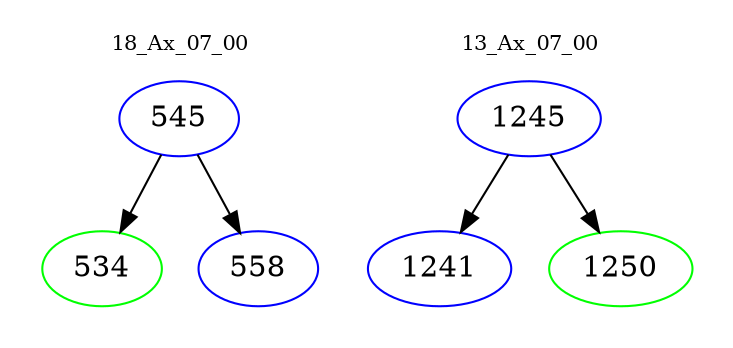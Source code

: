 digraph{
subgraph cluster_0 {
color = white
label = "18_Ax_07_00";
fontsize=10;
T0_545 [label="545", color="blue"]
T0_545 -> T0_534 [color="black"]
T0_534 [label="534", color="green"]
T0_545 -> T0_558 [color="black"]
T0_558 [label="558", color="blue"]
}
subgraph cluster_1 {
color = white
label = "13_Ax_07_00";
fontsize=10;
T1_1245 [label="1245", color="blue"]
T1_1245 -> T1_1241 [color="black"]
T1_1241 [label="1241", color="blue"]
T1_1245 -> T1_1250 [color="black"]
T1_1250 [label="1250", color="green"]
}
}
